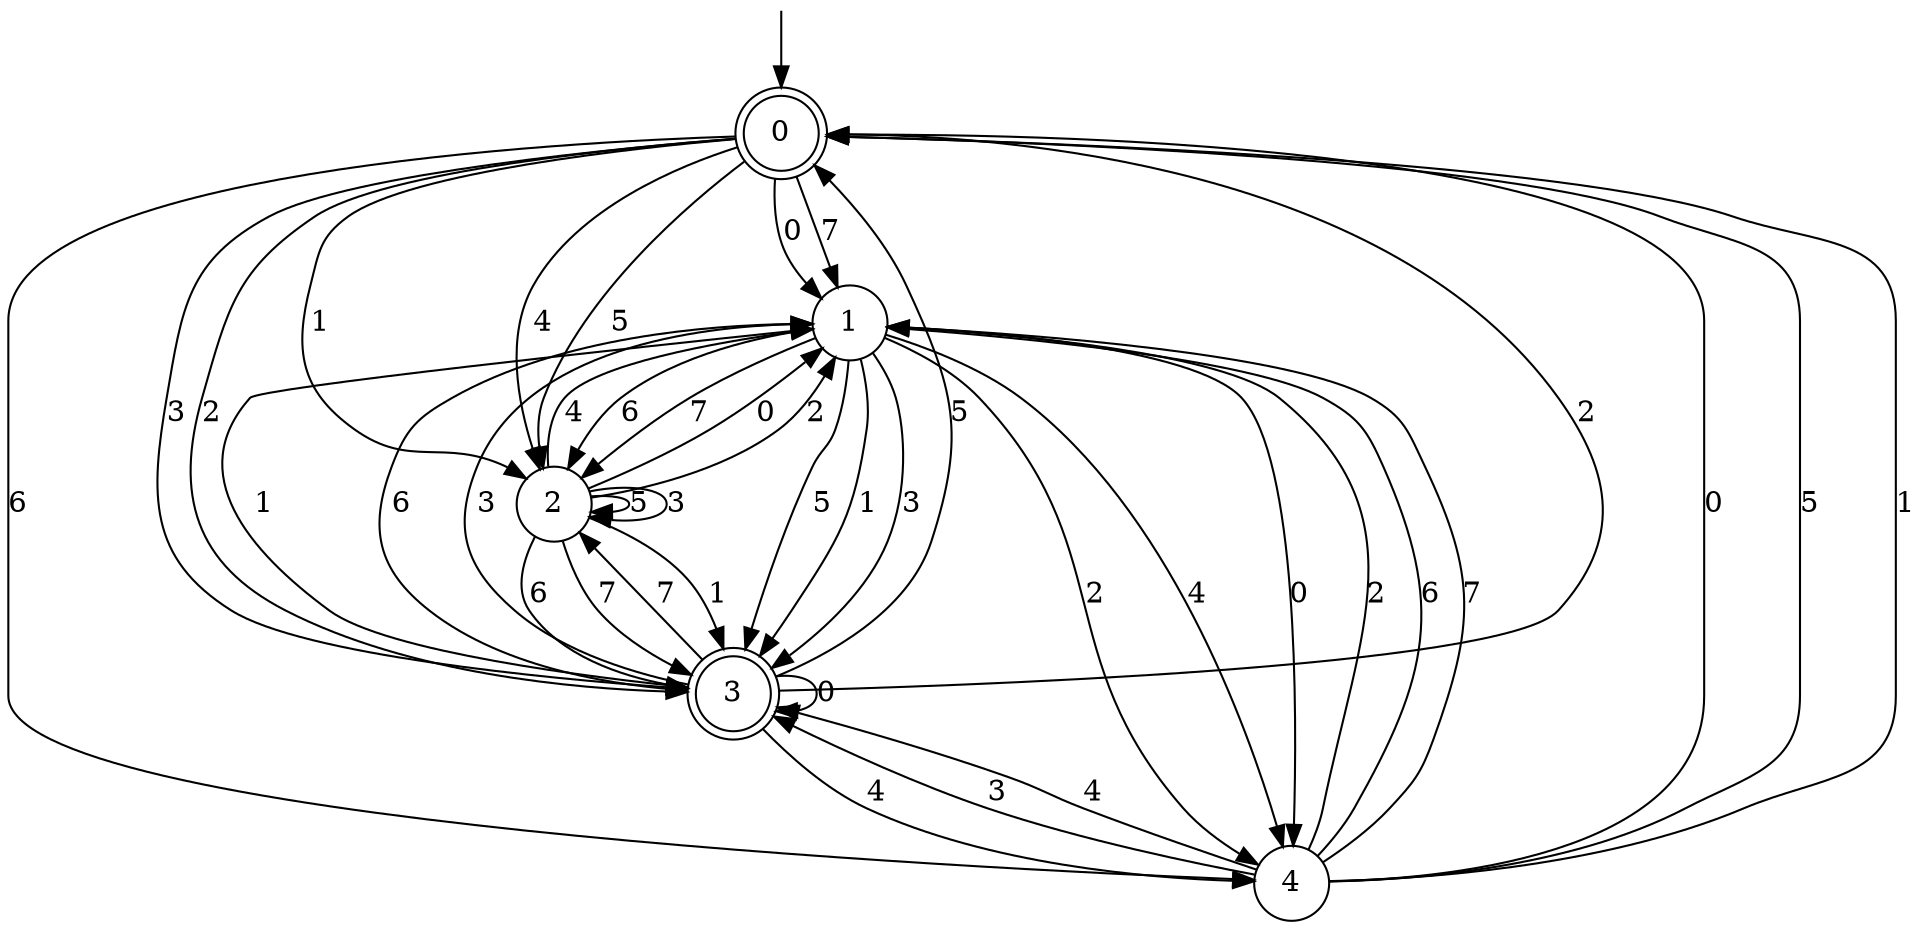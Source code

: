 digraph g {

	s0 [shape="doublecircle" label="0"];
	s1 [shape="circle" label="1"];
	s2 [shape="circle" label="2"];
	s3 [shape="doublecircle" label="3"];
	s4 [shape="circle" label="4"];
	s0 -> s1 [label="0"];
	s0 -> s2 [label="5"];
	s0 -> s3 [label="2"];
	s0 -> s2 [label="1"];
	s0 -> s4 [label="6"];
	s0 -> s3 [label="3"];
	s0 -> s1 [label="7"];
	s0 -> s2 [label="4"];
	s1 -> s4 [label="0"];
	s1 -> s3 [label="5"];
	s1 -> s4 [label="2"];
	s1 -> s3 [label="1"];
	s1 -> s2 [label="6"];
	s1 -> s3 [label="3"];
	s1 -> s2 [label="7"];
	s1 -> s4 [label="4"];
	s2 -> s1 [label="0"];
	s2 -> s2 [label="5"];
	s2 -> s1 [label="2"];
	s2 -> s3 [label="1"];
	s2 -> s3 [label="6"];
	s2 -> s2 [label="3"];
	s2 -> s3 [label="7"];
	s2 -> s1 [label="4"];
	s3 -> s3 [label="0"];
	s3 -> s0 [label="5"];
	s3 -> s0 [label="2"];
	s3 -> s1 [label="1"];
	s3 -> s1 [label="6"];
	s3 -> s1 [label="3"];
	s3 -> s2 [label="7"];
	s3 -> s4 [label="4"];
	s4 -> s0 [label="0"];
	s4 -> s0 [label="5"];
	s4 -> s1 [label="2"];
	s4 -> s0 [label="1"];
	s4 -> s1 [label="6"];
	s4 -> s3 [label="3"];
	s4 -> s1 [label="7"];
	s4 -> s3 [label="4"];

__start0 [label="" shape="none" width="0" height="0"];
__start0 -> s0;

}
